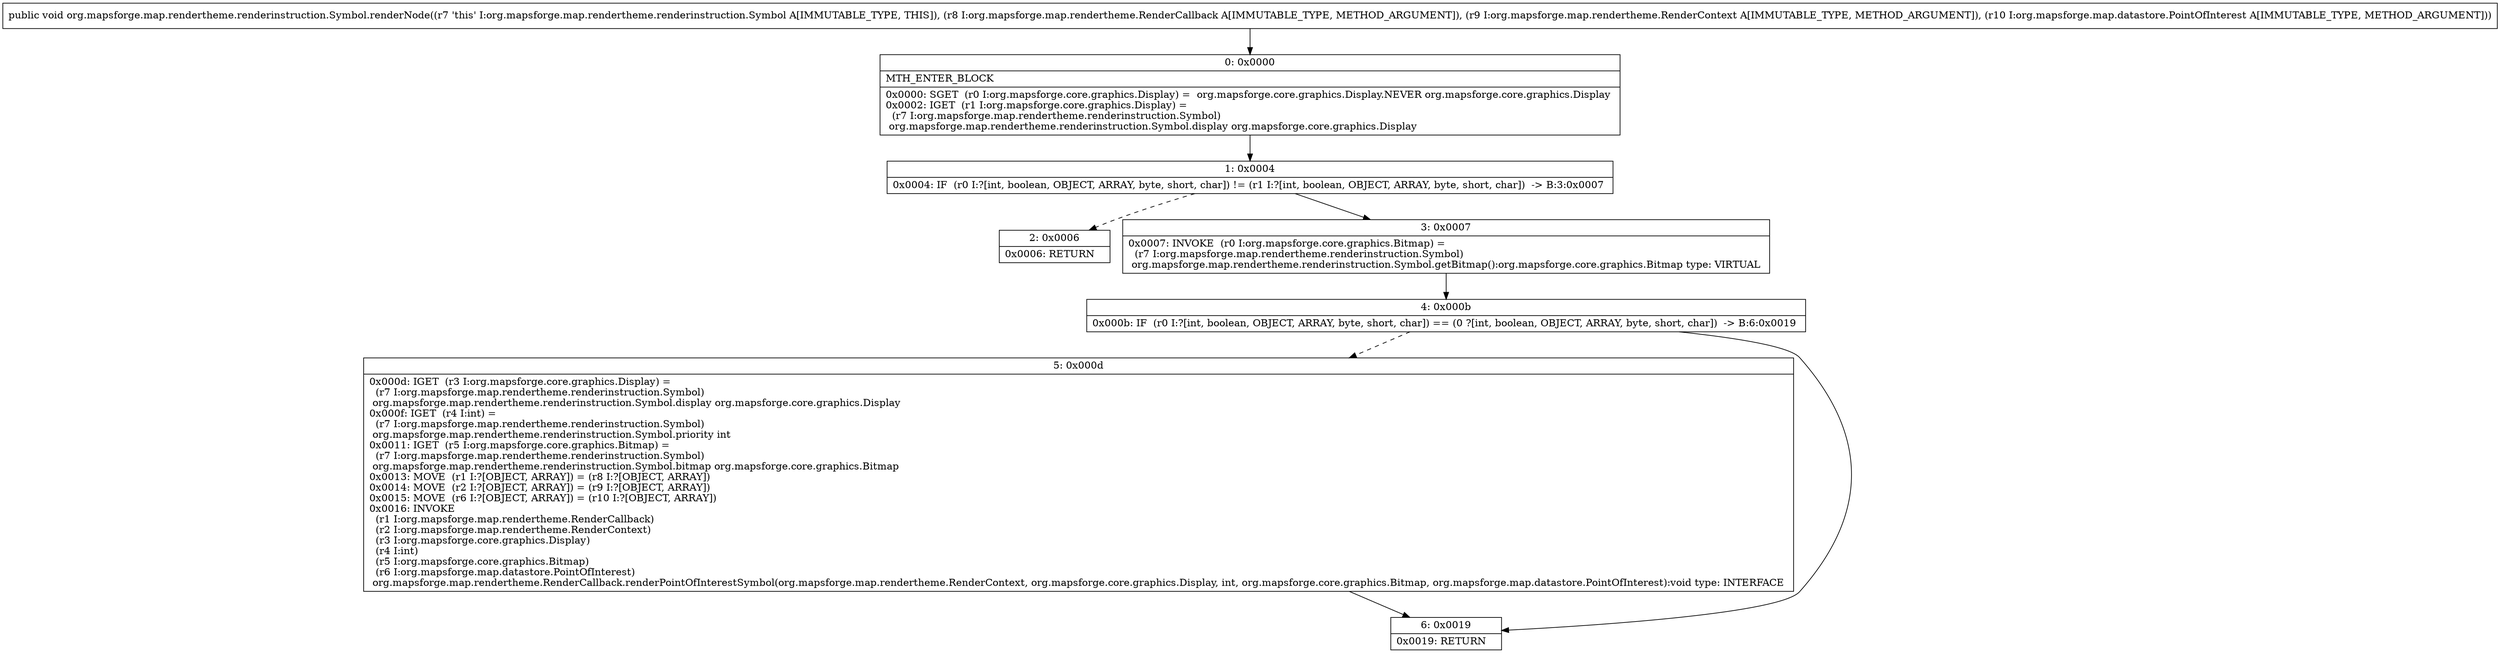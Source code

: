 digraph "CFG fororg.mapsforge.map.rendertheme.renderinstruction.Symbol.renderNode(Lorg\/mapsforge\/map\/rendertheme\/RenderCallback;Lorg\/mapsforge\/map\/rendertheme\/RenderContext;Lorg\/mapsforge\/map\/datastore\/PointOfInterest;)V" {
Node_0 [shape=record,label="{0\:\ 0x0000|MTH_ENTER_BLOCK\l|0x0000: SGET  (r0 I:org.mapsforge.core.graphics.Display) =  org.mapsforge.core.graphics.Display.NEVER org.mapsforge.core.graphics.Display \l0x0002: IGET  (r1 I:org.mapsforge.core.graphics.Display) = \l  (r7 I:org.mapsforge.map.rendertheme.renderinstruction.Symbol)\l org.mapsforge.map.rendertheme.renderinstruction.Symbol.display org.mapsforge.core.graphics.Display \l}"];
Node_1 [shape=record,label="{1\:\ 0x0004|0x0004: IF  (r0 I:?[int, boolean, OBJECT, ARRAY, byte, short, char]) != (r1 I:?[int, boolean, OBJECT, ARRAY, byte, short, char])  \-\> B:3:0x0007 \l}"];
Node_2 [shape=record,label="{2\:\ 0x0006|0x0006: RETURN   \l}"];
Node_3 [shape=record,label="{3\:\ 0x0007|0x0007: INVOKE  (r0 I:org.mapsforge.core.graphics.Bitmap) = \l  (r7 I:org.mapsforge.map.rendertheme.renderinstruction.Symbol)\l org.mapsforge.map.rendertheme.renderinstruction.Symbol.getBitmap():org.mapsforge.core.graphics.Bitmap type: VIRTUAL \l}"];
Node_4 [shape=record,label="{4\:\ 0x000b|0x000b: IF  (r0 I:?[int, boolean, OBJECT, ARRAY, byte, short, char]) == (0 ?[int, boolean, OBJECT, ARRAY, byte, short, char])  \-\> B:6:0x0019 \l}"];
Node_5 [shape=record,label="{5\:\ 0x000d|0x000d: IGET  (r3 I:org.mapsforge.core.graphics.Display) = \l  (r7 I:org.mapsforge.map.rendertheme.renderinstruction.Symbol)\l org.mapsforge.map.rendertheme.renderinstruction.Symbol.display org.mapsforge.core.graphics.Display \l0x000f: IGET  (r4 I:int) = \l  (r7 I:org.mapsforge.map.rendertheme.renderinstruction.Symbol)\l org.mapsforge.map.rendertheme.renderinstruction.Symbol.priority int \l0x0011: IGET  (r5 I:org.mapsforge.core.graphics.Bitmap) = \l  (r7 I:org.mapsforge.map.rendertheme.renderinstruction.Symbol)\l org.mapsforge.map.rendertheme.renderinstruction.Symbol.bitmap org.mapsforge.core.graphics.Bitmap \l0x0013: MOVE  (r1 I:?[OBJECT, ARRAY]) = (r8 I:?[OBJECT, ARRAY]) \l0x0014: MOVE  (r2 I:?[OBJECT, ARRAY]) = (r9 I:?[OBJECT, ARRAY]) \l0x0015: MOVE  (r6 I:?[OBJECT, ARRAY]) = (r10 I:?[OBJECT, ARRAY]) \l0x0016: INVOKE  \l  (r1 I:org.mapsforge.map.rendertheme.RenderCallback)\l  (r2 I:org.mapsforge.map.rendertheme.RenderContext)\l  (r3 I:org.mapsforge.core.graphics.Display)\l  (r4 I:int)\l  (r5 I:org.mapsforge.core.graphics.Bitmap)\l  (r6 I:org.mapsforge.map.datastore.PointOfInterest)\l org.mapsforge.map.rendertheme.RenderCallback.renderPointOfInterestSymbol(org.mapsforge.map.rendertheme.RenderContext, org.mapsforge.core.graphics.Display, int, org.mapsforge.core.graphics.Bitmap, org.mapsforge.map.datastore.PointOfInterest):void type: INTERFACE \l}"];
Node_6 [shape=record,label="{6\:\ 0x0019|0x0019: RETURN   \l}"];
MethodNode[shape=record,label="{public void org.mapsforge.map.rendertheme.renderinstruction.Symbol.renderNode((r7 'this' I:org.mapsforge.map.rendertheme.renderinstruction.Symbol A[IMMUTABLE_TYPE, THIS]), (r8 I:org.mapsforge.map.rendertheme.RenderCallback A[IMMUTABLE_TYPE, METHOD_ARGUMENT]), (r9 I:org.mapsforge.map.rendertheme.RenderContext A[IMMUTABLE_TYPE, METHOD_ARGUMENT]), (r10 I:org.mapsforge.map.datastore.PointOfInterest A[IMMUTABLE_TYPE, METHOD_ARGUMENT])) }"];
MethodNode -> Node_0;
Node_0 -> Node_1;
Node_1 -> Node_2[style=dashed];
Node_1 -> Node_3;
Node_3 -> Node_4;
Node_4 -> Node_5[style=dashed];
Node_4 -> Node_6;
Node_5 -> Node_6;
}

